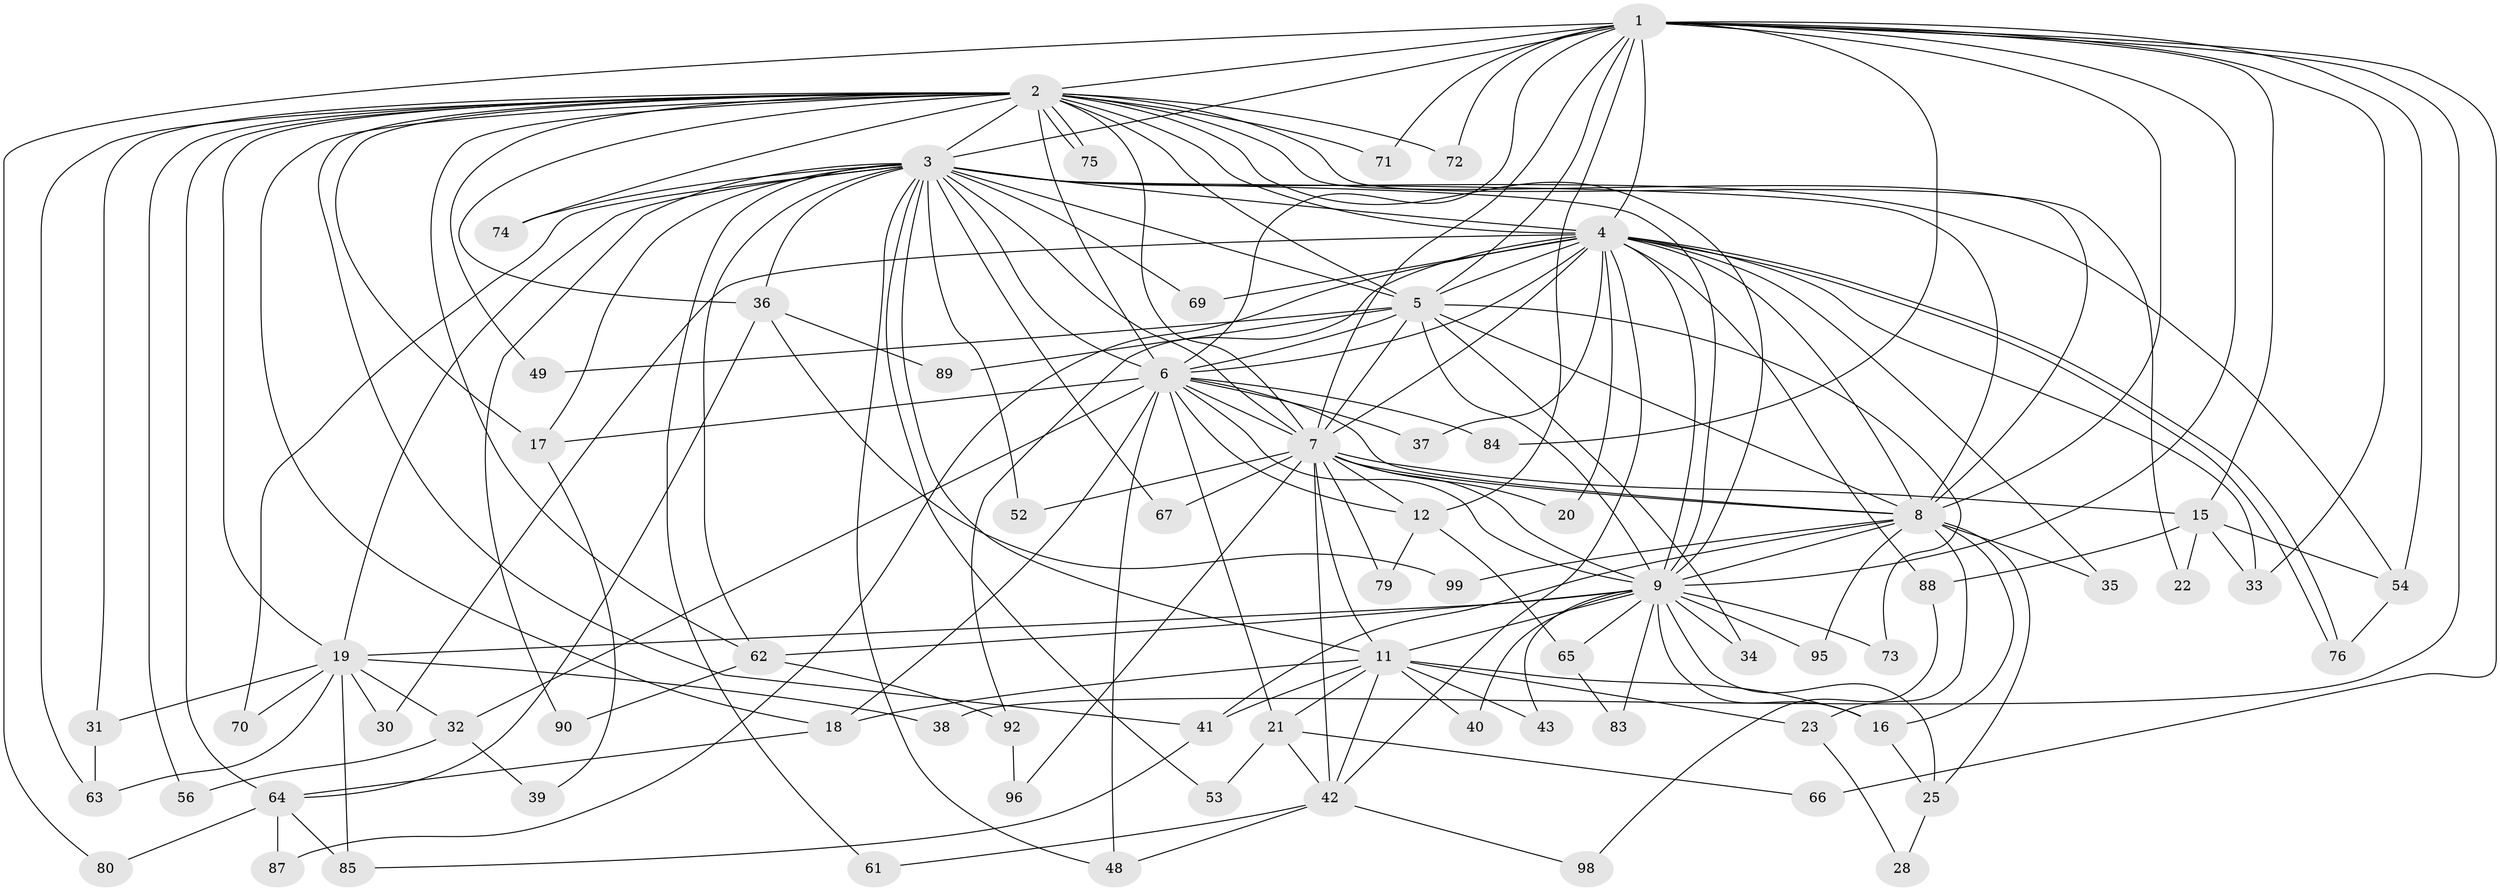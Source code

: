 // original degree distribution, {20: 0.02, 27: 0.02, 23: 0.01, 12: 0.01, 13: 0.01, 18: 0.02, 14: 0.01, 11: 0.01, 4: 0.11, 5: 0.03, 6: 0.04, 3: 0.16, 2: 0.54, 8: 0.01}
// Generated by graph-tools (version 1.1) at 2025/11/02/21/25 10:11:07]
// undirected, 71 vertices, 178 edges
graph export_dot {
graph [start="1"]
  node [color=gray90,style=filled];
  1 [super="+100"];
  2 [super="+94"];
  3 [super="+44"];
  4 [super="+14"];
  5 [super="+13"];
  6 [super="+10"];
  7 [super="+47"];
  8 [super="+77"];
  9 [super="+24"];
  11 [super="+51"];
  12 [super="+50"];
  15 [super="+55"];
  16 [super="+27"];
  17 [super="+29"];
  18 [super="+60"];
  19 [super="+26"];
  20;
  21 [super="+59"];
  22;
  23 [super="+45"];
  25 [super="+82"];
  28;
  30;
  31;
  32;
  33 [super="+46"];
  34;
  35;
  36 [super="+91"];
  37;
  38;
  39;
  40;
  41 [super="+57"];
  42 [super="+58"];
  43;
  48 [super="+93"];
  49;
  52;
  53;
  54 [super="+97"];
  56;
  61;
  62 [super="+78"];
  63 [super="+81"];
  64 [super="+68"];
  65;
  66;
  67;
  69;
  70;
  71;
  72;
  73;
  74;
  75;
  76;
  79;
  80;
  83;
  84;
  85 [super="+86"];
  87;
  88;
  89;
  90;
  92;
  95;
  96;
  98;
  99;
  1 -- 2;
  1 -- 3;
  1 -- 4;
  1 -- 5;
  1 -- 6 [weight=2];
  1 -- 7;
  1 -- 8;
  1 -- 9 [weight=2];
  1 -- 12;
  1 -- 15;
  1 -- 33;
  1 -- 38;
  1 -- 54;
  1 -- 66;
  1 -- 71;
  1 -- 72;
  1 -- 80;
  1 -- 84;
  2 -- 3;
  2 -- 4;
  2 -- 5;
  2 -- 6 [weight=3];
  2 -- 7;
  2 -- 8;
  2 -- 9;
  2 -- 18;
  2 -- 19;
  2 -- 22;
  2 -- 31;
  2 -- 36;
  2 -- 41;
  2 -- 49;
  2 -- 56;
  2 -- 62;
  2 -- 63;
  2 -- 71;
  2 -- 72;
  2 -- 74;
  2 -- 75;
  2 -- 75;
  2 -- 17;
  2 -- 64;
  3 -- 4;
  3 -- 5;
  3 -- 6 [weight=2];
  3 -- 7;
  3 -- 8;
  3 -- 9;
  3 -- 11;
  3 -- 17;
  3 -- 19;
  3 -- 36 [weight=2];
  3 -- 52;
  3 -- 53;
  3 -- 54;
  3 -- 61;
  3 -- 67;
  3 -- 69;
  3 -- 70;
  3 -- 74;
  3 -- 90;
  3 -- 62;
  3 -- 48;
  4 -- 5 [weight=3];
  4 -- 6 [weight=2];
  4 -- 7 [weight=2];
  4 -- 8 [weight=2];
  4 -- 9;
  4 -- 20;
  4 -- 30;
  4 -- 33;
  4 -- 37;
  4 -- 69;
  4 -- 76;
  4 -- 76;
  4 -- 87;
  4 -- 88;
  4 -- 92;
  4 -- 35;
  4 -- 42;
  5 -- 6 [weight=2];
  5 -- 7;
  5 -- 8;
  5 -- 9;
  5 -- 34;
  5 -- 89;
  5 -- 49;
  5 -- 73;
  6 -- 7 [weight=2];
  6 -- 8 [weight=2];
  6 -- 9 [weight=2];
  6 -- 17;
  6 -- 32;
  6 -- 48;
  6 -- 37;
  6 -- 18;
  6 -- 84;
  6 -- 21;
  6 -- 12;
  7 -- 8;
  7 -- 9;
  7 -- 12;
  7 -- 15;
  7 -- 20;
  7 -- 42;
  7 -- 52;
  7 -- 67;
  7 -- 96;
  7 -- 11;
  7 -- 79;
  8 -- 9;
  8 -- 16;
  8 -- 23 [weight=2];
  8 -- 25;
  8 -- 35;
  8 -- 95;
  8 -- 99;
  8 -- 41;
  9 -- 11;
  9 -- 16;
  9 -- 34;
  9 -- 40;
  9 -- 43;
  9 -- 62;
  9 -- 83;
  9 -- 95;
  9 -- 73;
  9 -- 65;
  9 -- 25;
  9 -- 19;
  11 -- 21;
  11 -- 23;
  11 -- 40;
  11 -- 41;
  11 -- 42;
  11 -- 43;
  11 -- 18;
  11 -- 16;
  12 -- 65;
  12 -- 79;
  15 -- 22;
  15 -- 88;
  15 -- 54;
  15 -- 33;
  16 -- 25;
  17 -- 39;
  18 -- 64;
  19 -- 85;
  19 -- 32;
  19 -- 38;
  19 -- 70;
  19 -- 63;
  19 -- 30;
  19 -- 31;
  21 -- 53;
  21 -- 66;
  21 -- 42;
  23 -- 28;
  25 -- 28;
  31 -- 63;
  32 -- 39;
  32 -- 56;
  36 -- 64;
  36 -- 89;
  36 -- 99;
  41 -- 85;
  42 -- 48;
  42 -- 61;
  42 -- 98;
  54 -- 76;
  62 -- 92;
  62 -- 90;
  64 -- 80;
  64 -- 87;
  64 -- 85;
  65 -- 83;
  88 -- 98;
  92 -- 96;
}
